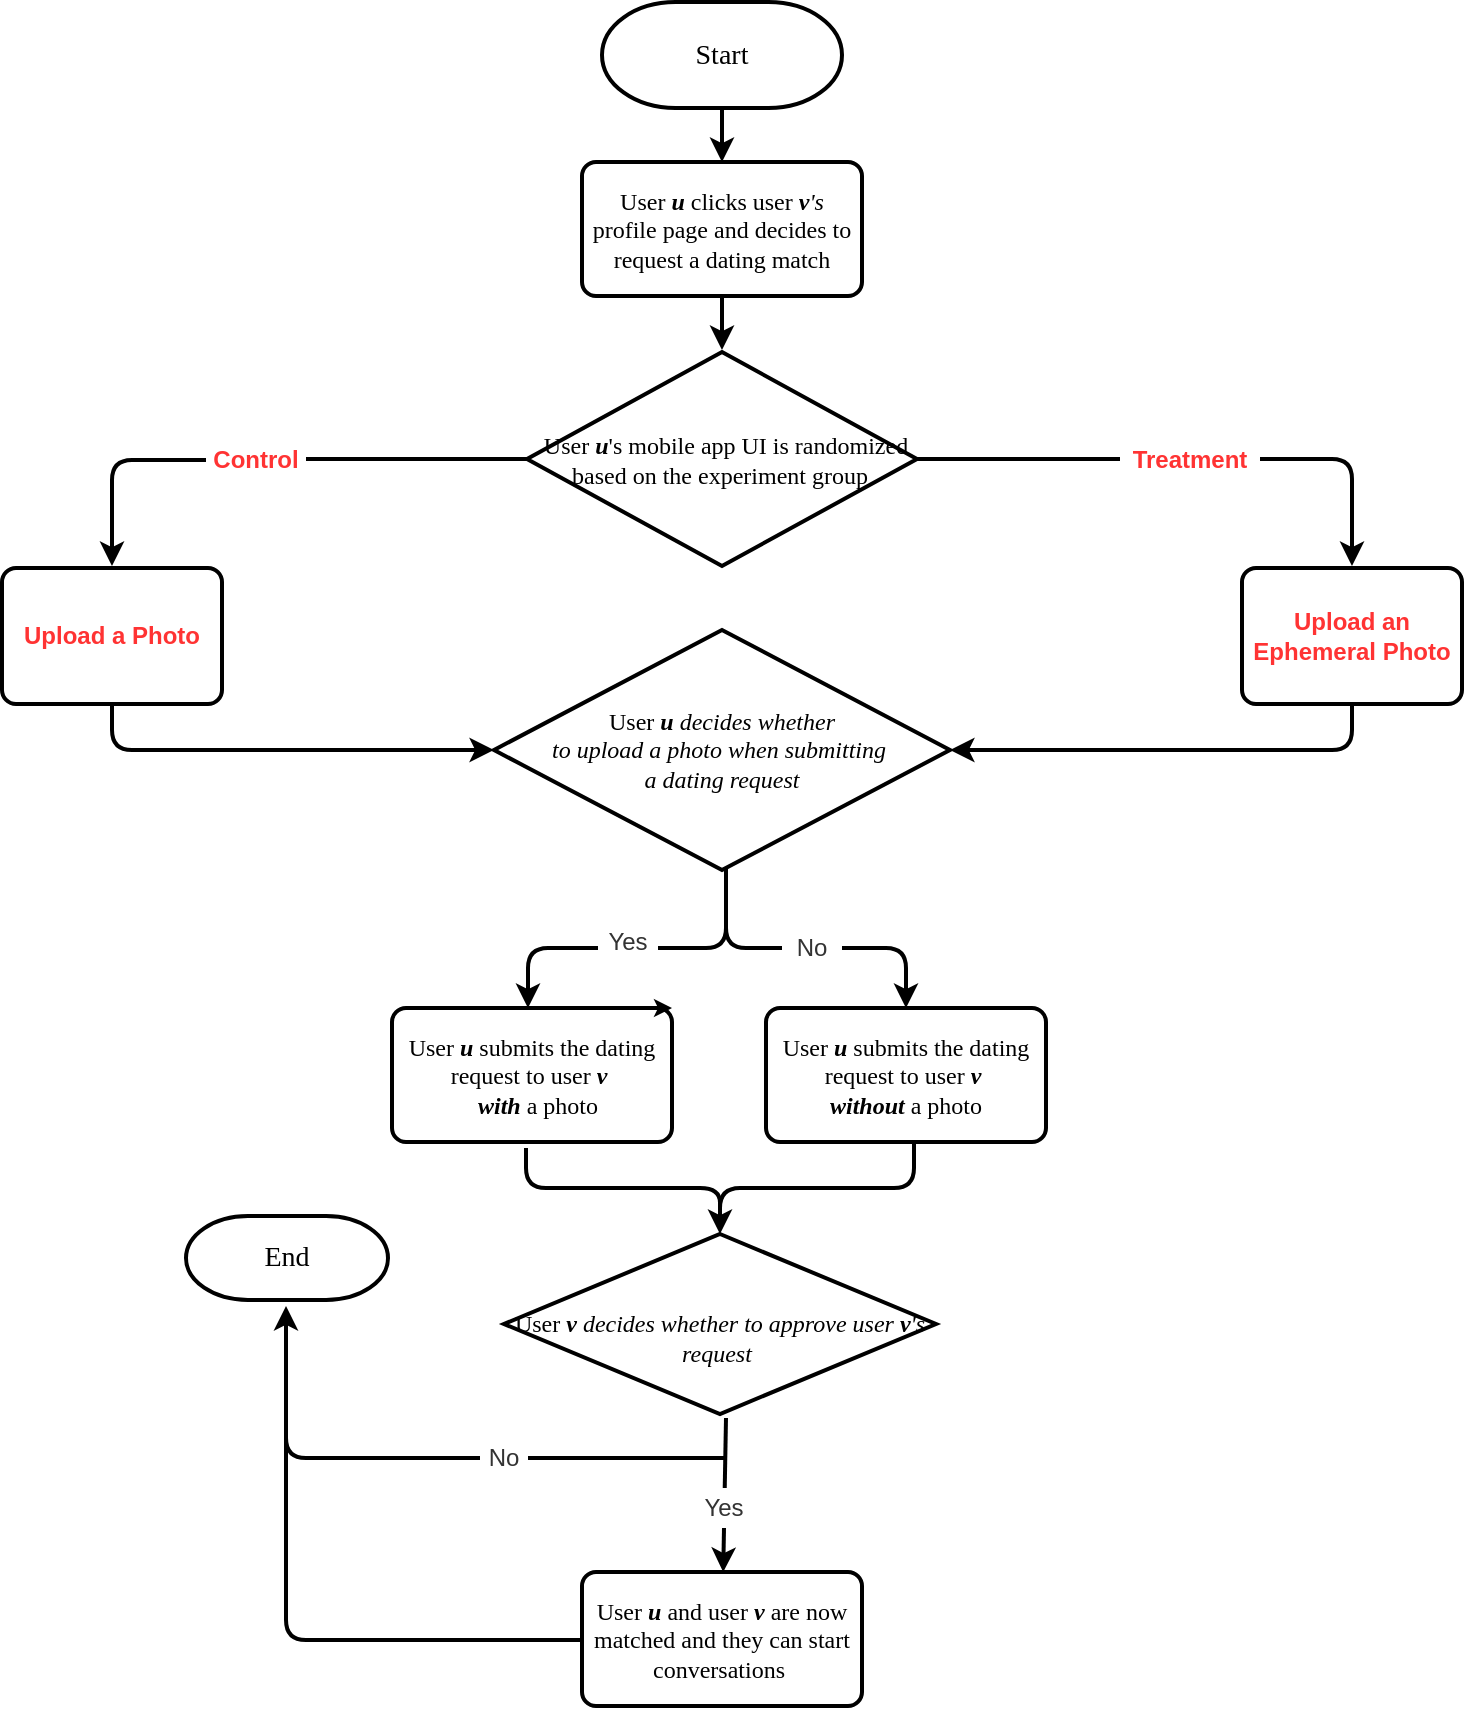 <mxfile version="13.10.4" type="github">
  <diagram id="2JyxNNU_SRswKXaLaBT6" name="Page-1">
    <mxGraphModel dx="1206" dy="1129" grid="1" gridSize="10" guides="1" tooltips="1" connect="1" arrows="1" fold="1" page="1" pageScale="1" pageWidth="850" pageHeight="1100" math="0" shadow="0">
      <root>
        <mxCell id="0" />
        <mxCell id="1" parent="0" />
        <mxCell id="AbWWFxYWgRRFwNRDI_Oc-1" value="&lt;font style=&quot;font-size: 14px&quot; face=&quot;Georgia&quot;&gt;Start&lt;/font&gt;" style="strokeWidth=2;html=1;shape=mxgraph.flowchart.terminator;whiteSpace=wrap;" parent="1" vertex="1">
          <mxGeometry x="358" y="217" width="120" height="53" as="geometry" />
        </mxCell>
        <mxCell id="AbWWFxYWgRRFwNRDI_Oc-2" value="&lt;font face=&quot;Georgia&quot;&gt;User &lt;i&gt;&lt;b&gt;u&lt;/b&gt;&lt;/i&gt; clicks&amp;nbsp;&lt;/font&gt;&lt;span style=&quot;font-family: &amp;#34;georgia&amp;#34;&quot;&gt;user&amp;nbsp;&lt;/span&gt;&lt;i style=&quot;font-family: &amp;#34;georgia&amp;#34;&quot;&gt;&lt;b&gt;v&lt;/b&gt;&#39;s&lt;/i&gt;&lt;font face=&quot;Georgia&quot;&gt;&lt;br&gt;profile page and decides to request a dating match&lt;/font&gt;" style="rounded=1;whiteSpace=wrap;html=1;absoluteArcSize=1;arcSize=14;strokeWidth=2;" parent="1" vertex="1">
          <mxGeometry x="348" y="297" width="140" height="67" as="geometry" />
        </mxCell>
        <mxCell id="AbWWFxYWgRRFwNRDI_Oc-3" value="" style="endArrow=classic;html=1;exitX=0.5;exitY=1;exitDx=0;exitDy=0;exitPerimeter=0;entryX=0.5;entryY=0;entryDx=0;entryDy=0;strokeWidth=2;" parent="1" source="AbWWFxYWgRRFwNRDI_Oc-1" target="AbWWFxYWgRRFwNRDI_Oc-2" edge="1">
          <mxGeometry width="50" height="50" relative="1" as="geometry">
            <mxPoint x="348" y="500" as="sourcePoint" />
            <mxPoint x="398" y="450" as="targetPoint" />
          </mxGeometry>
        </mxCell>
        <mxCell id="6vMVFSI-y6LJuHTL3Tkv-2" value="" style="endArrow=classic;html=1;exitX=0.5;exitY=1;exitDx=0;exitDy=0;entryX=0.5;entryY=0;entryDx=0;entryDy=0;strokeWidth=2;entryPerimeter=0;" parent="1" source="AbWWFxYWgRRFwNRDI_Oc-2" edge="1">
          <mxGeometry width="50" height="50" relative="1" as="geometry">
            <mxPoint x="518" y="427" as="sourcePoint" />
            <mxPoint x="418" y="391" as="targetPoint" />
          </mxGeometry>
        </mxCell>
        <mxCell id="5q_IAKNCsGFluqySmHJG-10" value="" style="edgeStyle=segmentEdgeStyle;endArrow=classic;html=1;exitX=0;exitY=0.5;exitDx=0;exitDy=0;exitPerimeter=0;strokeWidth=2;entryX=0.5;entryY=0;entryDx=0;entryDy=0;" parent="1" source="5q_IAKNCsGFluqySmHJG-22" edge="1">
          <mxGeometry width="50" height="50" relative="1" as="geometry">
            <mxPoint x="118" y="470.5" as="sourcePoint" />
            <mxPoint x="113" y="499" as="targetPoint" />
          </mxGeometry>
        </mxCell>
        <mxCell id="5q_IAKNCsGFluqySmHJG-11" value="" style="edgeStyle=segmentEdgeStyle;endArrow=classic;html=1;exitX=1;exitY=0.5;exitDx=0;exitDy=0;exitPerimeter=0;strokeWidth=2;entryX=0.5;entryY=0;entryDx=0;entryDy=0;" parent="1" edge="1">
          <mxGeometry width="50" height="50" relative="1" as="geometry">
            <mxPoint x="515.5" y="445.5" as="sourcePoint" />
            <mxPoint x="733" y="499" as="targetPoint" />
          </mxGeometry>
        </mxCell>
        <mxCell id="5q_IAKNCsGFluqySmHJG-12" value="&lt;font color=&quot;#ff3333&quot;&gt;&lt;b&gt;Upload a Photo&lt;/b&gt;&lt;/font&gt;" style="rounded=1;whiteSpace=wrap;html=1;absoluteArcSize=1;arcSize=14;strokeWidth=2;shadow=0;" parent="1" vertex="1">
          <mxGeometry x="58" y="500" width="110" height="68" as="geometry" />
        </mxCell>
        <mxCell id="5q_IAKNCsGFluqySmHJG-16" value="&lt;font color=&quot;#ff3333&quot;&gt;&lt;b&gt;Upload an Ephemeral Photo&lt;/b&gt;&lt;/font&gt;" style="rounded=1;whiteSpace=wrap;html=1;absoluteArcSize=1;arcSize=14;strokeWidth=2;shadow=0;" parent="1" vertex="1">
          <mxGeometry x="678" y="500" width="110" height="68" as="geometry" />
        </mxCell>
        <mxCell id="5q_IAKNCsGFluqySmHJG-20" value="&lt;font face=&quot;Georgia&quot;&gt;User &lt;b style=&quot;font-style: italic&quot;&gt;u &lt;/b&gt;&lt;i&gt;decides whether &lt;br&gt;to upload a &lt;/i&gt;&lt;i&gt;photo when submitting&amp;nbsp;&lt;br&gt;a dating request&lt;/i&gt;&lt;/font&gt;" style="strokeWidth=2;html=1;shape=mxgraph.flowchart.decision;whiteSpace=wrap;" parent="1" vertex="1">
          <mxGeometry x="304" y="531" width="228" height="120" as="geometry" />
        </mxCell>
        <mxCell id="5q_IAKNCsGFluqySmHJG-24" value="" style="edgeStyle=segmentEdgeStyle;endArrow=classic;html=1;exitX=0;exitY=0.5;exitDx=0;exitDy=0;exitPerimeter=0;strokeWidth=2;entryX=0.5;entryY=0;entryDx=0;entryDy=0;" parent="1" target="5q_IAKNCsGFluqySmHJG-22" edge="1">
          <mxGeometry width="50" height="50" relative="1" as="geometry">
            <mxPoint x="320.5" y="445.5" as="sourcePoint" />
            <mxPoint x="113" y="499" as="targetPoint" />
          </mxGeometry>
        </mxCell>
        <mxCell id="5q_IAKNCsGFluqySmHJG-22" value="&lt;b&gt;&lt;font color=&quot;#ff3333&quot;&gt;Control&lt;/font&gt;&lt;/b&gt;" style="text;html=1;align=center;verticalAlign=middle;whiteSpace=wrap;rounded=0;shadow=0;fillColor=#FFFFFF;strokeColor=none;fontColor=#333333;" parent="1" vertex="1">
          <mxGeometry x="160" y="436" width="50" height="20" as="geometry" />
        </mxCell>
        <mxCell id="5q_IAKNCsGFluqySmHJG-26" value="&lt;font color=&quot;#ff3333&quot;&gt;&lt;b&gt;Treatment&lt;/b&gt;&lt;/font&gt;" style="text;html=1;align=center;verticalAlign=middle;whiteSpace=wrap;rounded=0;shadow=0;fillColor=#FFFFFF;strokeColor=none;fontColor=#333333;" parent="1" vertex="1">
          <mxGeometry x="617" y="436" width="70" height="20" as="geometry" />
        </mxCell>
        <mxCell id="5q_IAKNCsGFluqySmHJG-28" value="" style="edgeStyle=segmentEdgeStyle;endArrow=classic;html=1;strokeWidth=2;entryX=0;entryY=0.5;entryDx=0;entryDy=0;entryPerimeter=0;exitX=0.5;exitY=1;exitDx=0;exitDy=0;" parent="1" source="5q_IAKNCsGFluqySmHJG-12" target="5q_IAKNCsGFluqySmHJG-20" edge="1">
          <mxGeometry width="50" height="50" relative="1" as="geometry">
            <mxPoint x="58" y="786" as="sourcePoint" />
            <mxPoint x="108" y="736" as="targetPoint" />
            <Array as="points">
              <mxPoint x="113" y="591" />
            </Array>
          </mxGeometry>
        </mxCell>
        <mxCell id="5q_IAKNCsGFluqySmHJG-31" value="" style="edgeStyle=segmentEdgeStyle;endArrow=classic;html=1;strokeWidth=2;entryX=1;entryY=0.5;entryDx=0;entryDy=0;entryPerimeter=0;exitX=0.5;exitY=1;exitDx=0;exitDy=0;" parent="1" source="5q_IAKNCsGFluqySmHJG-16" target="5q_IAKNCsGFluqySmHJG-20" edge="1">
          <mxGeometry width="50" height="50" relative="1" as="geometry">
            <mxPoint x="123" y="556" as="sourcePoint" />
            <mxPoint x="314" y="644" as="targetPoint" />
            <Array as="points">
              <mxPoint x="733" y="591" />
            </Array>
          </mxGeometry>
        </mxCell>
        <mxCell id="5q_IAKNCsGFluqySmHJG-33" value="&lt;font style=&quot;font-size: 14px&quot; face=&quot;Georgia&quot;&gt;End&lt;/font&gt;" style="strokeWidth=2;html=1;shape=mxgraph.flowchart.terminator;whiteSpace=wrap;" parent="1" vertex="1">
          <mxGeometry x="150" y="824" width="101" height="42" as="geometry" />
        </mxCell>
        <mxCell id="5q_IAKNCsGFluqySmHJG-42" value="&lt;span style=&quot;font-family: &amp;#34;georgia&amp;#34;&quot;&gt;User&amp;nbsp;&lt;/span&gt;&lt;i style=&quot;font-family: &amp;#34;georgia&amp;#34;&quot;&gt;&lt;b&gt;u&lt;/b&gt;&lt;/i&gt;&lt;span style=&quot;font-family: &amp;#34;georgia&amp;#34;&quot;&gt;&amp;nbsp;submits the dating request&amp;nbsp;&lt;/span&gt;&lt;span style=&quot;font-family: &amp;#34;georgia&amp;#34;&quot;&gt;to user&amp;nbsp;&lt;/span&gt;&lt;b style=&quot;font-family: &amp;#34;georgia&amp;#34;&quot;&gt;&lt;i&gt;v&lt;/i&gt;&lt;/b&gt;&lt;span style=&quot;font-family: &amp;#34;georgia&amp;#34;&quot;&gt;&amp;nbsp;&lt;/span&gt;&lt;span style=&quot;font-family: &amp;#34;georgia&amp;#34;&quot;&gt;&lt;br&gt;&amp;nbsp;&lt;b&gt;&lt;i&gt;without&lt;/i&gt;&lt;/b&gt; a photo&amp;nbsp;&lt;/span&gt;" style="rounded=1;whiteSpace=wrap;html=1;absoluteArcSize=1;arcSize=14;strokeWidth=2;" parent="1" vertex="1">
          <mxGeometry x="440" y="720" width="140" height="67" as="geometry" />
        </mxCell>
        <mxCell id="5q_IAKNCsGFluqySmHJG-43" value="&lt;font face=&quot;Georgia&quot;&gt;&lt;br&gt;User &lt;i&gt;&lt;b&gt;v&amp;nbsp;&lt;/b&gt;decides whether to approve user&amp;nbsp;&lt;b&gt;v&lt;/b&gt;&#39;s request&lt;/i&gt;&amp;nbsp;&lt;/font&gt;" style="strokeWidth=2;html=1;shape=mxgraph.flowchart.decision;whiteSpace=wrap;" parent="1" vertex="1">
          <mxGeometry x="309" y="833" width="216" height="90" as="geometry" />
        </mxCell>
        <mxCell id="5q_IAKNCsGFluqySmHJG-53" value="" style="endArrow=classic;html=1;strokeWidth=2;" parent="1" target="5q_IAKNCsGFluqySmHJG-59" edge="1">
          <mxGeometry width="50" height="50" relative="1" as="geometry">
            <mxPoint x="420" y="925" as="sourcePoint" />
            <mxPoint x="420" y="1035" as="targetPoint" />
          </mxGeometry>
        </mxCell>
        <mxCell id="5q_IAKNCsGFluqySmHJG-55" value="" style="edgeStyle=segmentEdgeStyle;endArrow=classic;html=1;strokeWidth=2;" parent="1" edge="1">
          <mxGeometry width="50" height="50" relative="1" as="geometry">
            <mxPoint x="420" y="945" as="sourcePoint" />
            <mxPoint x="200" y="869" as="targetPoint" />
          </mxGeometry>
        </mxCell>
        <mxCell id="5q_IAKNCsGFluqySmHJG-56" value="No" style="text;html=1;align=center;verticalAlign=middle;whiteSpace=wrap;rounded=0;shadow=0;fillColor=#FFFFFF;strokeColor=none;fontColor=#333333;" parent="1" vertex="1">
          <mxGeometry x="297" y="935" width="24" height="20" as="geometry" />
        </mxCell>
        <mxCell id="5q_IAKNCsGFluqySmHJG-57" value="Yes" style="text;html=1;align=center;verticalAlign=middle;whiteSpace=wrap;rounded=0;shadow=0;fillColor=#FFFFFF;strokeColor=none;fontColor=#333333;" parent="1" vertex="1">
          <mxGeometry x="404" y="960" width="30" height="20" as="geometry" />
        </mxCell>
        <mxCell id="5q_IAKNCsGFluqySmHJG-59" value="&lt;span style=&quot;font-family: &amp;#34;georgia&amp;#34;&quot;&gt;User&amp;nbsp;&lt;/span&gt;&lt;i style=&quot;font-family: &amp;#34;georgia&amp;#34;&quot;&gt;&lt;b&gt;u&lt;/b&gt;&lt;/i&gt;&lt;span style=&quot;font-family: &amp;#34;georgia&amp;#34;&quot;&gt;&amp;nbsp;and user &lt;b style=&quot;font-style: italic&quot;&gt;v &lt;/b&gt;are now matched and they can start conversations&amp;nbsp;&lt;/span&gt;" style="rounded=1;whiteSpace=wrap;html=1;absoluteArcSize=1;arcSize=14;strokeWidth=2;" parent="1" vertex="1">
          <mxGeometry x="348" y="1002" width="140" height="67" as="geometry" />
        </mxCell>
        <mxCell id="6OJIFfbRpvpVLXCPwiWY-2" value="" style="edgeStyle=segmentEdgeStyle;endArrow=none;html=1;strokeWidth=2;endFill=0;" parent="1" edge="1">
          <mxGeometry width="50" height="50" relative="1" as="geometry">
            <mxPoint x="348" y="1036" as="sourcePoint" />
            <mxPoint x="200" y="932" as="targetPoint" />
            <Array as="points">
              <mxPoint x="200" y="1036" />
              <mxPoint x="200" y="960" />
            </Array>
          </mxGeometry>
        </mxCell>
        <mxCell id="MNKINLPEm_wi0PdvMD28-3" value="&lt;font face=&quot;Georgia&quot;&gt;&amp;nbsp;User &lt;i&gt;&lt;b&gt;u&lt;/b&gt;&lt;/i&gt;&#39;s mobile app UI is randomized based on the experiment group&amp;nbsp;&lt;/font&gt;" style="strokeWidth=2;html=1;shape=mxgraph.flowchart.decision;whiteSpace=wrap;" vertex="1" parent="1">
          <mxGeometry x="320.5" y="392" width="195" height="107" as="geometry" />
        </mxCell>
        <mxCell id="MNKINLPEm_wi0PdvMD28-5" value="&lt;span style=&quot;font-family: &amp;#34;georgia&amp;#34;&quot;&gt;User&amp;nbsp;&lt;/span&gt;&lt;i style=&quot;font-family: &amp;#34;georgia&amp;#34;&quot;&gt;&lt;b&gt;u&lt;/b&gt;&lt;/i&gt;&lt;span style=&quot;font-family: &amp;#34;georgia&amp;#34;&quot;&gt;&amp;nbsp;submits the dating request&lt;/span&gt;&lt;span style=&quot;font-family: &amp;#34;georgia&amp;#34;&quot;&gt;&amp;nbsp;to user&amp;nbsp;&lt;/span&gt;&lt;b style=&quot;font-family: &amp;#34;georgia&amp;#34;&quot;&gt;&lt;i&gt;v&lt;/i&gt;&lt;/b&gt;&lt;span style=&quot;font-family: &amp;#34;georgia&amp;#34;&quot;&gt;&amp;nbsp;&lt;/span&gt;&lt;span style=&quot;font-family: &amp;#34;georgia&amp;#34;&quot;&gt;&lt;br&gt;&amp;nbsp;&amp;nbsp;&lt;b&gt;&lt;i&gt;with&lt;/i&gt;&lt;/b&gt; a photo&lt;/span&gt;" style="rounded=1;whiteSpace=wrap;html=1;absoluteArcSize=1;arcSize=14;strokeWidth=2;" vertex="1" parent="1">
          <mxGeometry x="253" y="720" width="140" height="67" as="geometry" />
        </mxCell>
        <mxCell id="MNKINLPEm_wi0PdvMD28-7" style="edgeStyle=orthogonalEdgeStyle;rounded=0;orthogonalLoop=1;jettySize=auto;html=1;exitX=0.75;exitY=0;exitDx=0;exitDy=0;entryX=1;entryY=0;entryDx=0;entryDy=0;" edge="1" parent="1" source="MNKINLPEm_wi0PdvMD28-5" target="MNKINLPEm_wi0PdvMD28-5">
          <mxGeometry relative="1" as="geometry" />
        </mxCell>
        <mxCell id="MNKINLPEm_wi0PdvMD28-9" value="" style="edgeStyle=segmentEdgeStyle;endArrow=classic;html=1;strokeWidth=2;entryX=0.5;entryY=0;entryDx=0;entryDy=0;" edge="1" parent="1" target="5q_IAKNCsGFluqySmHJG-42">
          <mxGeometry width="50" height="50" relative="1" as="geometry">
            <mxPoint x="420" y="650" as="sourcePoint" />
            <mxPoint x="510" y="710" as="targetPoint" />
            <Array as="points">
              <mxPoint x="420" y="690" />
              <mxPoint x="510" y="690" />
            </Array>
          </mxGeometry>
        </mxCell>
        <mxCell id="MNKINLPEm_wi0PdvMD28-10" value="No" style="text;html=1;align=center;verticalAlign=middle;whiteSpace=wrap;rounded=0;shadow=0;fillColor=#FFFFFF;strokeColor=none;fontColor=#333333;" vertex="1" parent="1">
          <mxGeometry x="448" y="680" width="30" height="20" as="geometry" />
        </mxCell>
        <mxCell id="MNKINLPEm_wi0PdvMD28-11" value="" style="edgeStyle=segmentEdgeStyle;endArrow=classic;html=1;strokeWidth=2;entryX=0.5;entryY=0;entryDx=0;entryDy=0;" edge="1" parent="1">
          <mxGeometry width="50" height="50" relative="1" as="geometry">
            <mxPoint x="420" y="667" as="sourcePoint" />
            <mxPoint x="321" y="720" as="targetPoint" />
            <Array as="points">
              <mxPoint x="420" y="690" />
              <mxPoint x="321" y="690" />
            </Array>
          </mxGeometry>
        </mxCell>
        <mxCell id="MNKINLPEm_wi0PdvMD28-8" value="Yes" style="text;html=1;align=center;verticalAlign=middle;whiteSpace=wrap;rounded=0;shadow=0;fillColor=#FFFFFF;strokeColor=none;fontColor=#333333;" vertex="1" parent="1">
          <mxGeometry x="356" y="677" width="30" height="20" as="geometry" />
        </mxCell>
        <mxCell id="MNKINLPEm_wi0PdvMD28-12" value="" style="edgeStyle=segmentEdgeStyle;endArrow=classic;html=1;strokeWidth=2;entryX=0.5;entryY=0;entryDx=0;entryDy=0;entryPerimeter=0;" edge="1" parent="1" target="5q_IAKNCsGFluqySmHJG-43">
          <mxGeometry width="50" height="50" relative="1" as="geometry">
            <mxPoint x="320" y="790" as="sourcePoint" />
            <mxPoint x="404" y="840" as="targetPoint" />
            <Array as="points">
              <mxPoint x="320" y="810" />
              <mxPoint x="417" y="810" />
            </Array>
          </mxGeometry>
        </mxCell>
        <mxCell id="MNKINLPEm_wi0PdvMD28-13" value="" style="edgeStyle=segmentEdgeStyle;endArrow=none;html=1;strokeWidth=2;endFill=0;exitX=0.55;exitY=1;exitDx=0;exitDy=0;exitPerimeter=0;" edge="1" parent="1">
          <mxGeometry width="50" height="50" relative="1" as="geometry">
            <mxPoint x="514" y="787" as="sourcePoint" />
            <mxPoint x="417" y="820" as="targetPoint" />
            <Array as="points">
              <mxPoint x="514" y="810" />
              <mxPoint x="417" y="810" />
              <mxPoint x="417" y="830" />
            </Array>
          </mxGeometry>
        </mxCell>
      </root>
    </mxGraphModel>
  </diagram>
</mxfile>
